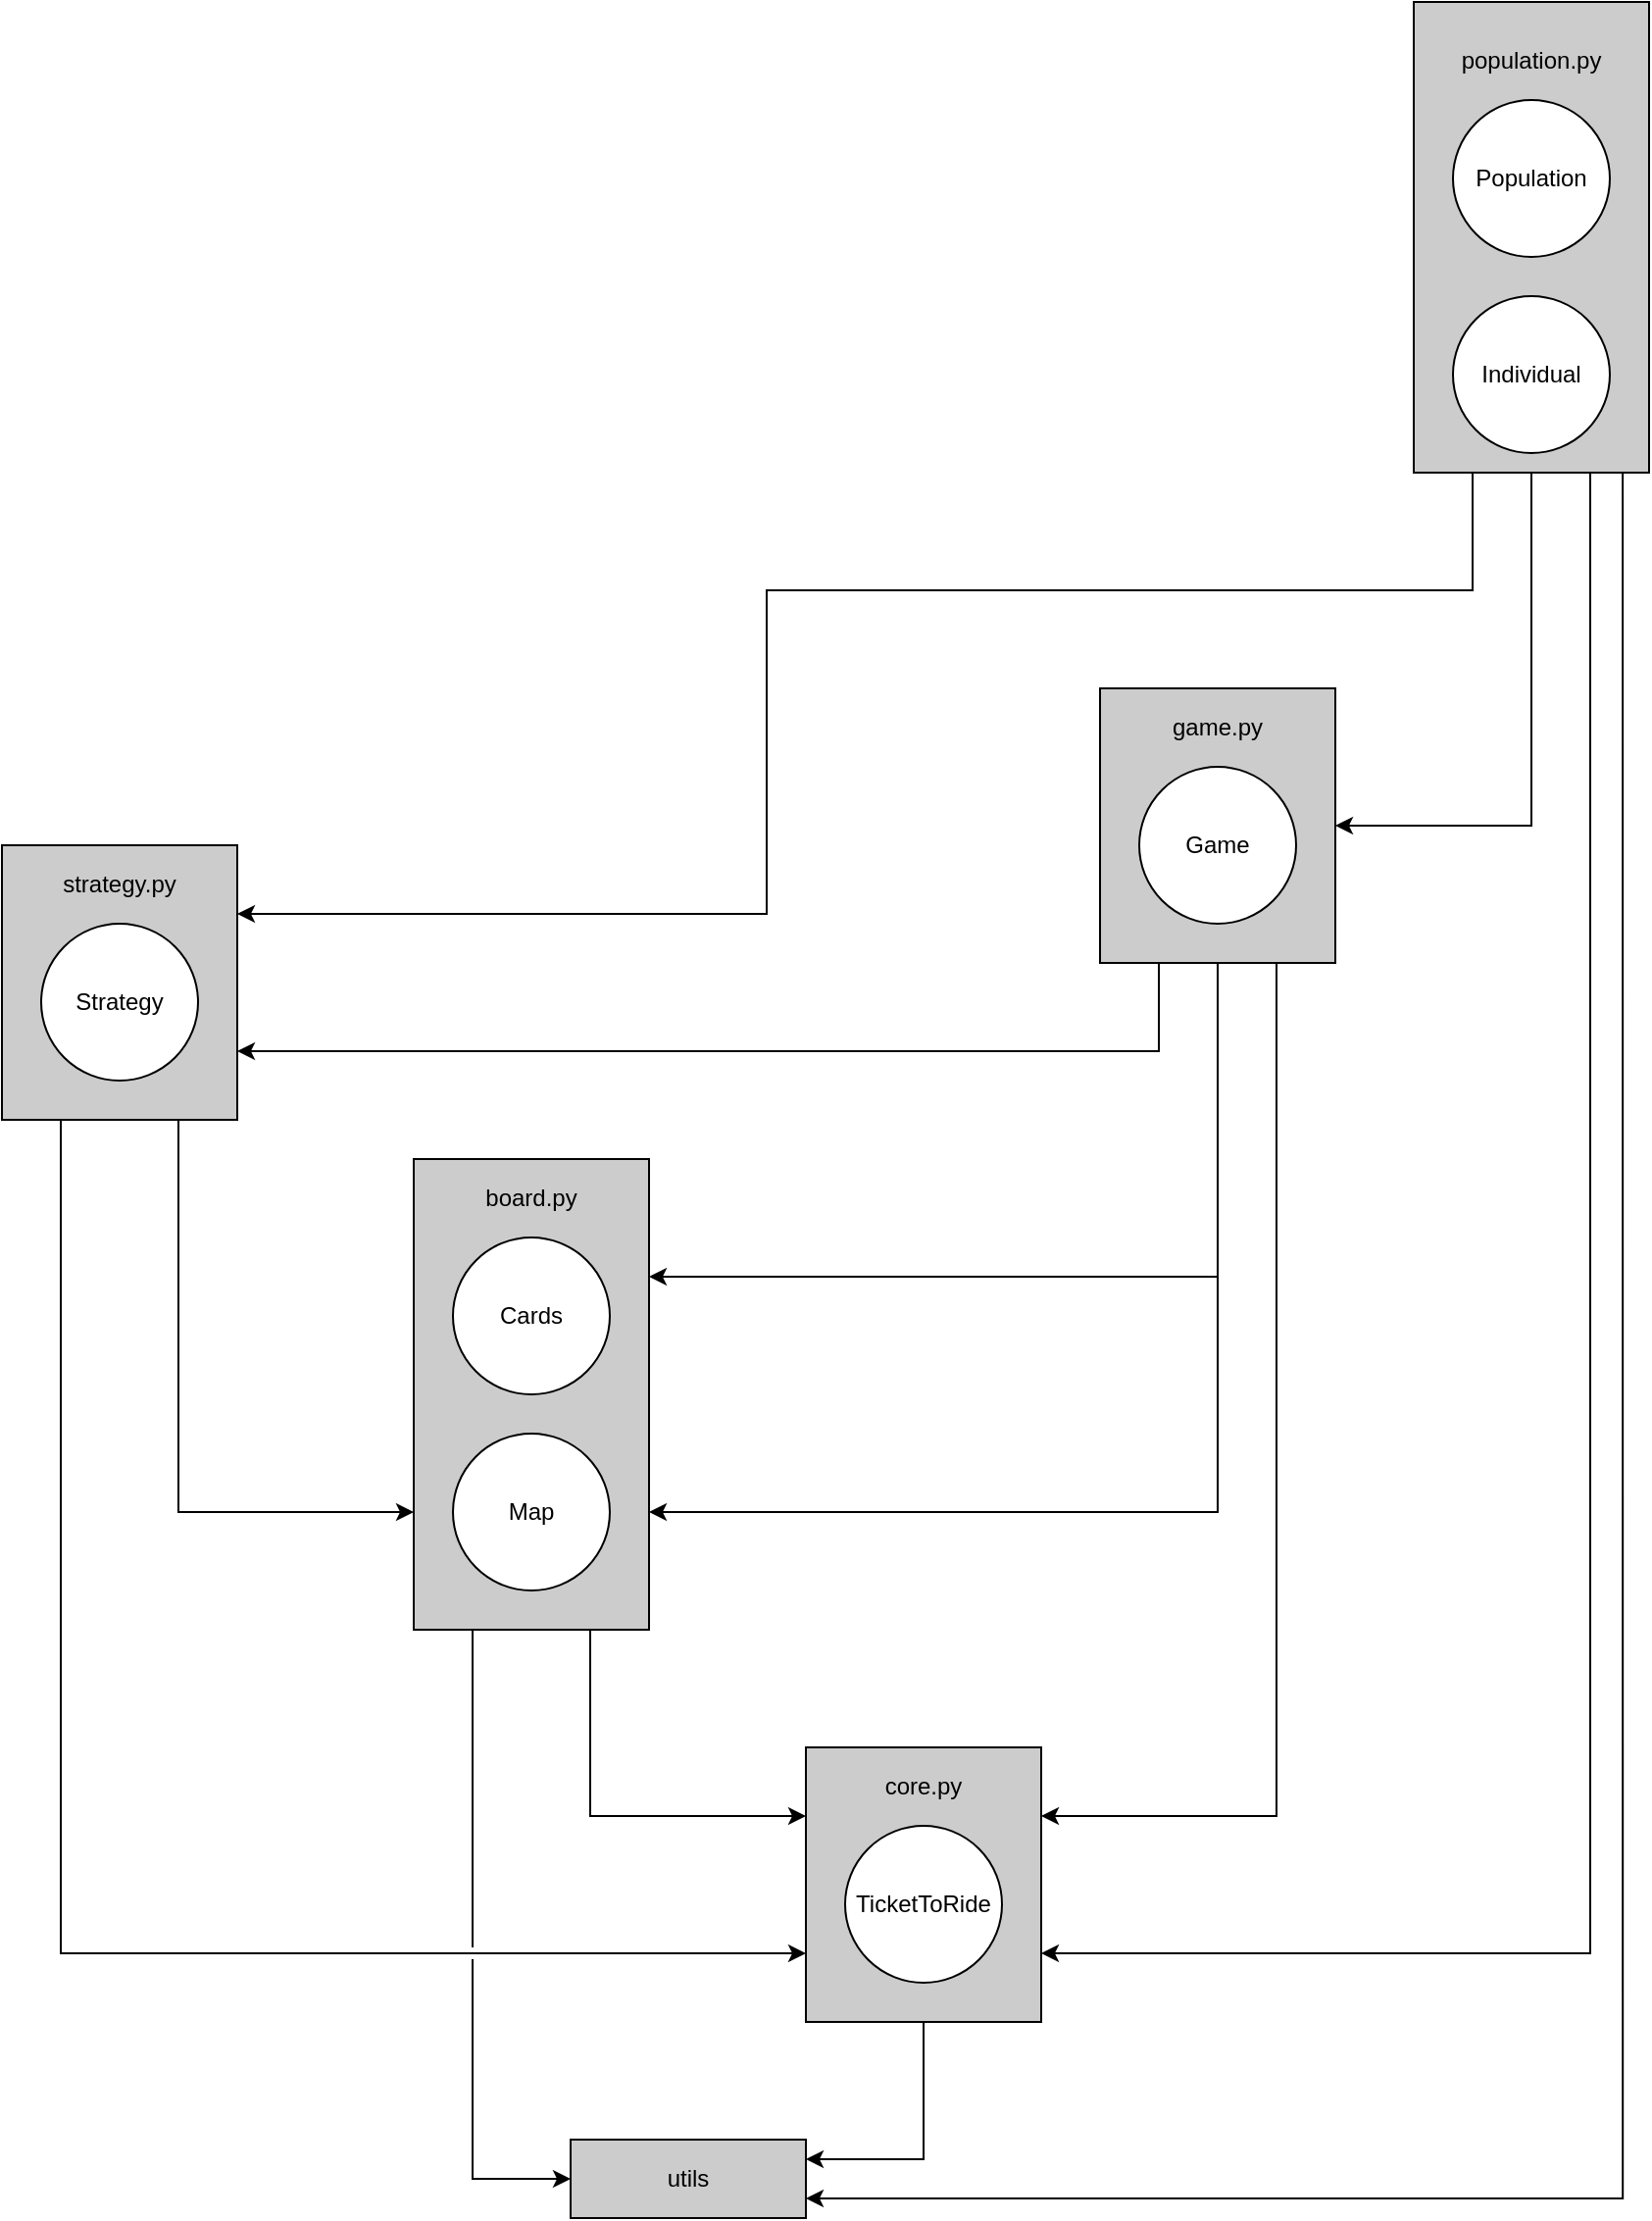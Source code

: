 <mxfile version="13.0.3" type="device"><diagram id="i52VhJaVsGUl2taxjAFk" name="Page-1"><mxGraphModel dx="1475" dy="1035" grid="1" gridSize="10" guides="1" tooltips="1" connect="1" arrows="1" fold="1" page="1" pageScale="1" pageWidth="1200" pageHeight="1600" math="0" shadow="0"><root><mxCell id="0"/><mxCell id="1" parent="0"/><mxCell id="K7fOhfDmYKqO1V2BtFpL-28" style="edgeStyle=orthogonalEdgeStyle;rounded=0;orthogonalLoop=1;jettySize=auto;html=1;exitX=0.75;exitY=1;exitDx=0;exitDy=0;entryX=1;entryY=0.75;entryDx=0;entryDy=0;" parent="1" source="K7fOhfDmYKqO1V2BtFpL-4" target="K7fOhfDmYKqO1V2BtFpL-6" edge="1"><mxGeometry relative="1" as="geometry"/></mxCell><mxCell id="K7fOhfDmYKqO1V2BtFpL-37" style="edgeStyle=orthogonalEdgeStyle;rounded=0;jumpStyle=arc;orthogonalLoop=1;jettySize=auto;html=1;exitX=0.5;exitY=1;exitDx=0;exitDy=0;entryX=1;entryY=0.5;entryDx=0;entryDy=0;" parent="1" source="K7fOhfDmYKqO1V2BtFpL-4" target="K7fOhfDmYKqO1V2BtFpL-23" edge="1"><mxGeometry relative="1" as="geometry"/></mxCell><mxCell id="K7fOhfDmYKqO1V2BtFpL-41" style="edgeStyle=orthogonalEdgeStyle;rounded=0;jumpStyle=gap;jumpSize=10;orthogonalLoop=1;jettySize=auto;html=1;exitX=0.888;exitY=1.001;exitDx=0;exitDy=0;entryX=1;entryY=0.75;entryDx=0;entryDy=0;exitPerimeter=0;" parent="1" source="K7fOhfDmYKqO1V2BtFpL-4" target="K7fOhfDmYKqO1V2BtFpL-10" edge="1"><mxGeometry relative="1" as="geometry"/></mxCell><mxCell id="K7fOhfDmYKqO1V2BtFpL-42" style="edgeStyle=orthogonalEdgeStyle;rounded=0;jumpStyle=gap;jumpSize=10;orthogonalLoop=1;jettySize=auto;html=1;entryX=1;entryY=0.25;entryDx=0;entryDy=0;exitX=0.25;exitY=1;exitDx=0;exitDy=0;" parent="1" source="K7fOhfDmYKqO1V2BtFpL-4" target="K7fOhfDmYKqO1V2BtFpL-14" edge="1"><mxGeometry relative="1" as="geometry"><mxPoint x="990" y="590" as="sourcePoint"/><Array as="points"><mxPoint x="990" y="620"/><mxPoint x="630" y="620"/><mxPoint x="630" y="785"/></Array></mxGeometry></mxCell><mxCell id="K7fOhfDmYKqO1V2BtFpL-4" value="" style="rounded=0;whiteSpace=wrap;html=1;fillColor=#CCCCCC;gradientColor=none;" parent="1" vertex="1"><mxGeometry x="960" y="320" width="120" height="240" as="geometry"/></mxCell><mxCell id="K7fOhfDmYKqO1V2BtFpL-1" value="Population" style="ellipse;whiteSpace=wrap;html=1;aspect=fixed;" parent="1" vertex="1"><mxGeometry x="980" y="370" width="80" height="80" as="geometry"/></mxCell><mxCell id="K7fOhfDmYKqO1V2BtFpL-2" value="Individual" style="ellipse;whiteSpace=wrap;html=1;aspect=fixed;" parent="1" vertex="1"><mxGeometry x="980" y="470" width="80" height="80" as="geometry"/></mxCell><mxCell id="K7fOhfDmYKqO1V2BtFpL-5" value="population.py" style="text;html=1;strokeColor=none;fillColor=none;align=center;verticalAlign=middle;whiteSpace=wrap;rounded=0;" parent="1" vertex="1"><mxGeometry x="1000" y="340" width="40" height="20" as="geometry"/></mxCell><mxCell id="K7fOhfDmYKqO1V2BtFpL-29" style="edgeStyle=orthogonalEdgeStyle;rounded=0;orthogonalLoop=1;jettySize=auto;html=1;exitX=0.5;exitY=1;exitDx=0;exitDy=0;entryX=1;entryY=0.25;entryDx=0;entryDy=0;" parent="1" source="K7fOhfDmYKqO1V2BtFpL-6" target="K7fOhfDmYKqO1V2BtFpL-10" edge="1"><mxGeometry relative="1" as="geometry"/></mxCell><mxCell id="K7fOhfDmYKqO1V2BtFpL-6" value="" style="rounded=0;whiteSpace=wrap;html=1;fillColor=#CCCCCC;gradientColor=none;" parent="1" vertex="1"><mxGeometry x="650" y="1210" width="120" height="140" as="geometry"/></mxCell><mxCell id="K7fOhfDmYKqO1V2BtFpL-7" value="TicketToRide" style="ellipse;whiteSpace=wrap;html=1;aspect=fixed;" parent="1" vertex="1"><mxGeometry x="670" y="1250" width="80" height="80" as="geometry"/></mxCell><mxCell id="K7fOhfDmYKqO1V2BtFpL-9" value="core.py" style="text;html=1;strokeColor=none;fillColor=none;align=center;verticalAlign=middle;whiteSpace=wrap;rounded=0;" parent="1" vertex="1"><mxGeometry x="690" y="1220" width="40" height="20" as="geometry"/></mxCell><mxCell id="K7fOhfDmYKqO1V2BtFpL-10" value="" style="rounded=0;whiteSpace=wrap;html=1;fillColor=#CCCCCC;gradientColor=none;" parent="1" vertex="1"><mxGeometry x="530" y="1410" width="120" height="40" as="geometry"/></mxCell><mxCell id="K7fOhfDmYKqO1V2BtFpL-13" value="utils" style="text;html=1;strokeColor=none;fillColor=none;align=center;verticalAlign=middle;whiteSpace=wrap;rounded=0;" parent="1" vertex="1"><mxGeometry x="570" y="1420" width="40" height="20" as="geometry"/></mxCell><mxCell id="K7fOhfDmYKqO1V2BtFpL-31" style="edgeStyle=orthogonalEdgeStyle;rounded=0;orthogonalLoop=1;jettySize=auto;html=1;exitX=0.25;exitY=1;exitDx=0;exitDy=0;entryX=0;entryY=0.75;entryDx=0;entryDy=0;jumpStyle=gap;jumpSize=10;" parent="1" source="K7fOhfDmYKqO1V2BtFpL-14" target="K7fOhfDmYKqO1V2BtFpL-6" edge="1"><mxGeometry relative="1" as="geometry"/></mxCell><mxCell id="K7fOhfDmYKqO1V2BtFpL-32" style="edgeStyle=orthogonalEdgeStyle;rounded=0;orthogonalLoop=1;jettySize=auto;html=1;exitX=0.75;exitY=1;exitDx=0;exitDy=0;entryX=0;entryY=0.75;entryDx=0;entryDy=0;jumpStyle=gap;jumpSize=10;" parent="1" source="K7fOhfDmYKqO1V2BtFpL-14" target="K7fOhfDmYKqO1V2BtFpL-18" edge="1"><mxGeometry relative="1" as="geometry"/></mxCell><mxCell id="K7fOhfDmYKqO1V2BtFpL-14" value="" style="rounded=0;whiteSpace=wrap;html=1;fillColor=#CCCCCC;gradientColor=none;" parent="1" vertex="1"><mxGeometry x="240" y="750" width="120" height="140" as="geometry"/></mxCell><mxCell id="K7fOhfDmYKqO1V2BtFpL-15" value="Strategy" style="ellipse;whiteSpace=wrap;html=1;aspect=fixed;" parent="1" vertex="1"><mxGeometry x="260" y="790" width="80" height="80" as="geometry"/></mxCell><mxCell id="K7fOhfDmYKqO1V2BtFpL-17" value="strategy.py" style="text;html=1;strokeColor=none;fillColor=none;align=center;verticalAlign=middle;whiteSpace=wrap;rounded=0;" parent="1" vertex="1"><mxGeometry x="280" y="760" width="40" height="20" as="geometry"/></mxCell><mxCell id="K7fOhfDmYKqO1V2BtFpL-33" style="edgeStyle=orthogonalEdgeStyle;rounded=0;orthogonalLoop=1;jettySize=auto;html=1;exitX=0.25;exitY=1;exitDx=0;exitDy=0;entryX=0;entryY=0.5;entryDx=0;entryDy=0;jumpStyle=gap;" parent="1" source="K7fOhfDmYKqO1V2BtFpL-18" target="K7fOhfDmYKqO1V2BtFpL-10" edge="1"><mxGeometry relative="1" as="geometry"/></mxCell><mxCell id="K7fOhfDmYKqO1V2BtFpL-34" style="edgeStyle=orthogonalEdgeStyle;rounded=0;orthogonalLoop=1;jettySize=auto;html=1;exitX=0.75;exitY=1;exitDx=0;exitDy=0;entryX=0;entryY=0.25;entryDx=0;entryDy=0;jumpStyle=arc;" parent="1" source="K7fOhfDmYKqO1V2BtFpL-18" target="K7fOhfDmYKqO1V2BtFpL-6" edge="1"><mxGeometry relative="1" as="geometry"/></mxCell><mxCell id="K7fOhfDmYKqO1V2BtFpL-18" value="" style="rounded=0;whiteSpace=wrap;html=1;fillColor=#CCCCCC;gradientColor=none;" parent="1" vertex="1"><mxGeometry x="450" y="910" width="120" height="240" as="geometry"/></mxCell><mxCell id="K7fOhfDmYKqO1V2BtFpL-19" value="Cards" style="ellipse;whiteSpace=wrap;html=1;aspect=fixed;" parent="1" vertex="1"><mxGeometry x="470" y="950" width="80" height="80" as="geometry"/></mxCell><mxCell id="K7fOhfDmYKqO1V2BtFpL-20" value="Map" style="ellipse;whiteSpace=wrap;html=1;aspect=fixed;" parent="1" vertex="1"><mxGeometry x="470" y="1050" width="80" height="80" as="geometry"/></mxCell><mxCell id="K7fOhfDmYKqO1V2BtFpL-21" value="board.py" style="text;html=1;strokeColor=none;fillColor=none;align=center;verticalAlign=middle;whiteSpace=wrap;rounded=0;" parent="1" vertex="1"><mxGeometry x="490" y="920" width="40" height="20" as="geometry"/></mxCell><mxCell id="K7fOhfDmYKqO1V2BtFpL-36" style="edgeStyle=orthogonalEdgeStyle;rounded=0;jumpStyle=arc;orthogonalLoop=1;jettySize=auto;html=1;exitX=0.75;exitY=1;exitDx=0;exitDy=0;entryX=1;entryY=0.25;entryDx=0;entryDy=0;" parent="1" source="K7fOhfDmYKqO1V2BtFpL-23" target="K7fOhfDmYKqO1V2BtFpL-6" edge="1"><mxGeometry relative="1" as="geometry"/></mxCell><mxCell id="K7fOhfDmYKqO1V2BtFpL-38" style="edgeStyle=orthogonalEdgeStyle;rounded=0;jumpStyle=gap;orthogonalLoop=1;jettySize=auto;html=1;exitX=0.25;exitY=1;exitDx=0;exitDy=0;entryX=1;entryY=0.75;entryDx=0;entryDy=0;jumpSize=10;" parent="1" source="K7fOhfDmYKqO1V2BtFpL-23" target="K7fOhfDmYKqO1V2BtFpL-14" edge="1"><mxGeometry relative="1" as="geometry"/></mxCell><mxCell id="K7fOhfDmYKqO1V2BtFpL-39" style="edgeStyle=orthogonalEdgeStyle;rounded=0;jumpStyle=gap;jumpSize=10;orthogonalLoop=1;jettySize=auto;html=1;exitX=0.5;exitY=1;exitDx=0;exitDy=0;entryX=1;entryY=0.25;entryDx=0;entryDy=0;" parent="1" source="K7fOhfDmYKqO1V2BtFpL-23" target="K7fOhfDmYKqO1V2BtFpL-18" edge="1"><mxGeometry relative="1" as="geometry"/></mxCell><mxCell id="K7fOhfDmYKqO1V2BtFpL-40" style="edgeStyle=orthogonalEdgeStyle;rounded=0;jumpStyle=gap;jumpSize=10;orthogonalLoop=1;jettySize=auto;html=1;exitX=0.5;exitY=1;exitDx=0;exitDy=0;entryX=1;entryY=0.75;entryDx=0;entryDy=0;" parent="1" source="K7fOhfDmYKqO1V2BtFpL-23" target="K7fOhfDmYKqO1V2BtFpL-18" edge="1"><mxGeometry relative="1" as="geometry"/></mxCell><mxCell id="K7fOhfDmYKqO1V2BtFpL-23" value="" style="rounded=0;whiteSpace=wrap;html=1;fillColor=#CCCCCC;gradientColor=none;" parent="1" vertex="1"><mxGeometry x="800" y="670" width="120" height="140" as="geometry"/></mxCell><mxCell id="K7fOhfDmYKqO1V2BtFpL-24" value="Game" style="ellipse;whiteSpace=wrap;html=1;aspect=fixed;" parent="1" vertex="1"><mxGeometry x="820" y="710" width="80" height="80" as="geometry"/></mxCell><mxCell id="K7fOhfDmYKqO1V2BtFpL-26" value="game.py" style="text;html=1;strokeColor=none;fillColor=none;align=center;verticalAlign=middle;whiteSpace=wrap;rounded=0;" parent="1" vertex="1"><mxGeometry x="840" y="680" width="40" height="20" as="geometry"/></mxCell></root></mxGraphModel></diagram></mxfile>
